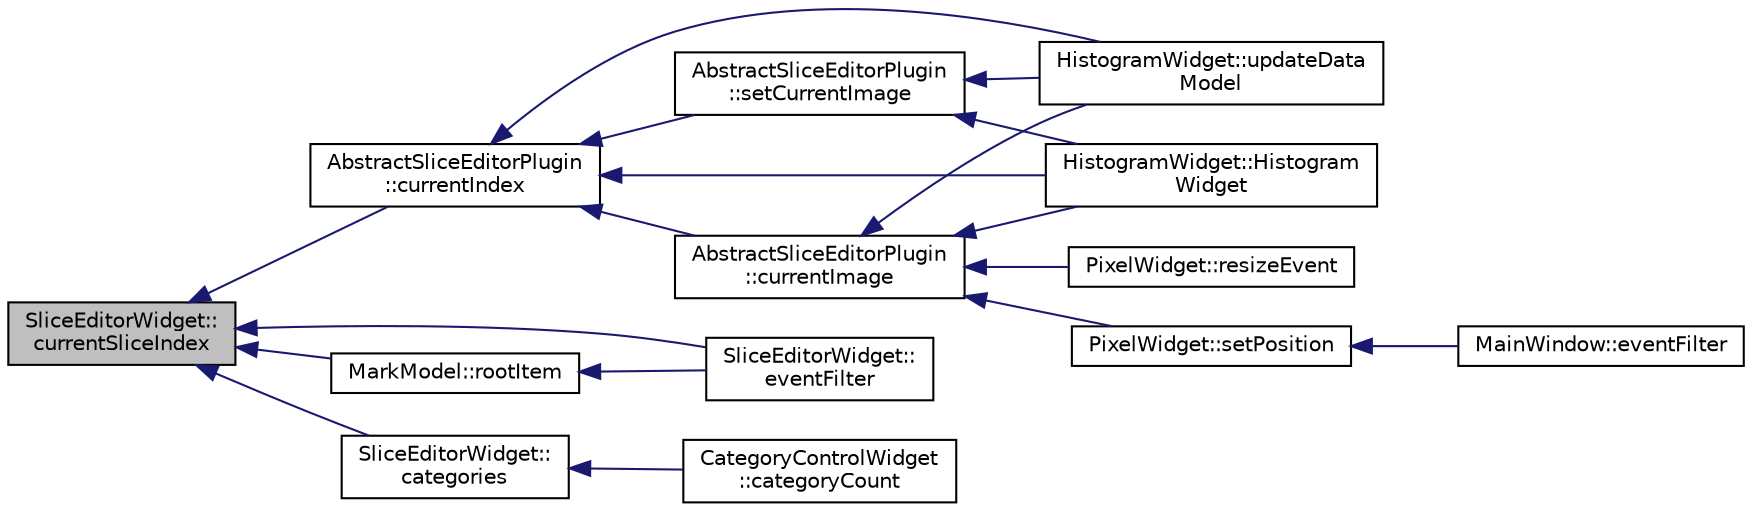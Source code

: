 digraph "SliceEditorWidget::currentSliceIndex"
{
  edge [fontname="Helvetica",fontsize="10",labelfontname="Helvetica",labelfontsize="10"];
  node [fontname="Helvetica",fontsize="10",shape=record];
  rankdir="LR";
  Node16 [label="SliceEditorWidget::\lcurrentSliceIndex",height=0.2,width=0.4,color="black", fillcolor="grey75", style="filled", fontcolor="black"];
  Node16 -> Node17 [dir="back",color="midnightblue",fontsize="10",style="solid",fontname="Helvetica"];
  Node17 [label="AbstractSliceEditorPlugin\l::currentIndex",height=0.2,width=0.4,color="black", fillcolor="white", style="filled",URL="$class_abstract_slice_editor_plugin.html#acecc6bb1a5fd0e76d4e6a4d7ca4177f6"];
  Node17 -> Node18 [dir="back",color="midnightblue",fontsize="10",style="solid",fontname="Helvetica"];
  Node18 [label="AbstractSliceEditorPlugin\l::setCurrentImage",height=0.2,width=0.4,color="black", fillcolor="white", style="filled",URL="$class_abstract_slice_editor_plugin.html#a766c82709b5b768483d350e486d793b9"];
  Node18 -> Node19 [dir="back",color="midnightblue",fontsize="10",style="solid",fontname="Helvetica"];
  Node19 [label="HistogramWidget::Histogram\lWidget",height=0.2,width=0.4,color="black", fillcolor="white", style="filled",URL="$class_histogram_widget.html#af51939268974d652f61ee3f98461d4e6",tooltip="Constructs a widgets used for image processing for certain type type of slice in sliceEditor. "];
  Node18 -> Node20 [dir="back",color="midnightblue",fontsize="10",style="solid",fontname="Helvetica"];
  Node20 [label="HistogramWidget::updateData\lModel",height=0.2,width=0.4,color="black", fillcolor="white", style="filled",URL="$class_histogram_widget.html#ad3afdcd1e87ed52d02def3c66b272e6f"];
  Node17 -> Node21 [dir="back",color="midnightblue",fontsize="10",style="solid",fontname="Helvetica"];
  Node21 [label="AbstractSliceEditorPlugin\l::currentImage",height=0.2,width=0.4,color="black", fillcolor="white", style="filled",URL="$class_abstract_slice_editor_plugin.html#a9cfc9e11d08a69343cb80ddee93de890"];
  Node21 -> Node19 [dir="back",color="midnightblue",fontsize="10",style="solid",fontname="Helvetica"];
  Node21 -> Node20 [dir="back",color="midnightblue",fontsize="10",style="solid",fontname="Helvetica"];
  Node21 -> Node22 [dir="back",color="midnightblue",fontsize="10",style="solid",fontname="Helvetica"];
  Node22 [label="PixelWidget::setPosition",height=0.2,width=0.4,color="black", fillcolor="white", style="filled",URL="$class_pixel_widget.html#a3b274a09b7c4d878078f5c771c706214"];
  Node22 -> Node23 [dir="back",color="midnightblue",fontsize="10",style="solid",fontname="Helvetica"];
  Node23 [label="MainWindow::eventFilter",height=0.2,width=0.4,color="black", fillcolor="white", style="filled",URL="$class_main_window.html#ade305265b2120df2489a5ebeb07ebbe1"];
  Node21 -> Node24 [dir="back",color="midnightblue",fontsize="10",style="solid",fontname="Helvetica"];
  Node24 [label="PixelWidget::resizeEvent",height=0.2,width=0.4,color="black", fillcolor="white", style="filled",URL="$class_pixel_widget.html#a56d5bd3464befa2267a84edc93863377"];
  Node17 -> Node19 [dir="back",color="midnightblue",fontsize="10",style="solid",fontname="Helvetica"];
  Node17 -> Node20 [dir="back",color="midnightblue",fontsize="10",style="solid",fontname="Helvetica"];
  Node16 -> Node25 [dir="back",color="midnightblue",fontsize="10",style="solid",fontname="Helvetica"];
  Node25 [label="MarkModel::rootItem",height=0.2,width=0.4,color="black", fillcolor="white", style="filled",URL="$class_mark_model.html#aa7e4d6a9ebf4ac59119acd01fa62eeed",tooltip="This is a convenience function to returns the root tree item pointer. "];
  Node25 -> Node26 [dir="back",color="midnightblue",fontsize="10",style="solid",fontname="Helvetica"];
  Node26 [label="SliceEditorWidget::\leventFilter",height=0.2,width=0.4,color="black", fillcolor="white", style="filled",URL="$class_slice_editor_widget.html#a1ec28842041deac02c57bba58ec2d6a0",tooltip="Reimplemented from QWidget::eventFilter. "];
  Node16 -> Node26 [dir="back",color="midnightblue",fontsize="10",style="solid",fontname="Helvetica"];
  Node16 -> Node27 [dir="back",color="midnightblue",fontsize="10",style="solid",fontname="Helvetica"];
  Node27 [label="SliceEditorWidget::\lcategories",height=0.2,width=0.4,color="black", fillcolor="white", style="filled",URL="$class_slice_editor_widget.html#aa508ade08f133b58b03322f698f19df8",tooltip="Returns the categories that the current mark model holds. "];
  Node27 -> Node28 [dir="back",color="midnightblue",fontsize="10",style="solid",fontname="Helvetica"];
  Node28 [label="CategoryControlWidget\l::categoryCount",height=0.2,width=0.4,color="black", fillcolor="white", style="filled",URL="$class_category_control_widget.html#aad862c247bffd2f918f6c3fd8933a6b6",tooltip="Returns the number of category. "];
}
